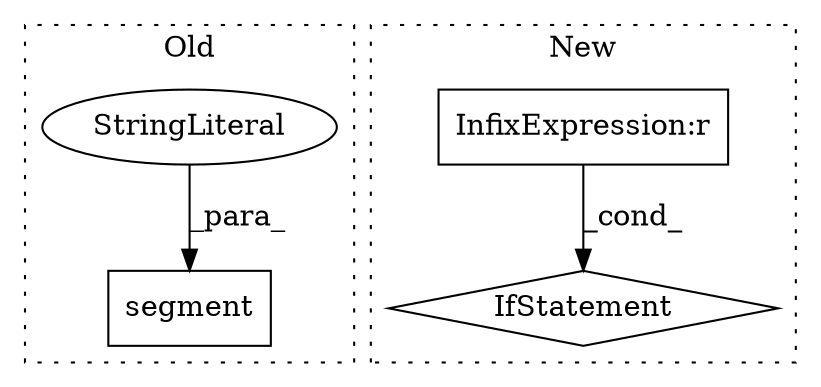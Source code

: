 digraph G {
subgraph cluster0 {
1 [label="segment" a="32" s="4464,4487" l="8,1" shape="box"];
3 [label="StringLiteral" a="45" s="4481" l="6" shape="ellipse"];
label = "Old";
style="dotted";
}
subgraph cluster1 {
2 [label="IfStatement" a="25" s="3932,3959" l="4,2" shape="diamond"];
4 [label="InfixExpression:r" a="27" s="3954" l="3" shape="box"];
label = "New";
style="dotted";
}
3 -> 1 [label="_para_"];
4 -> 2 [label="_cond_"];
}